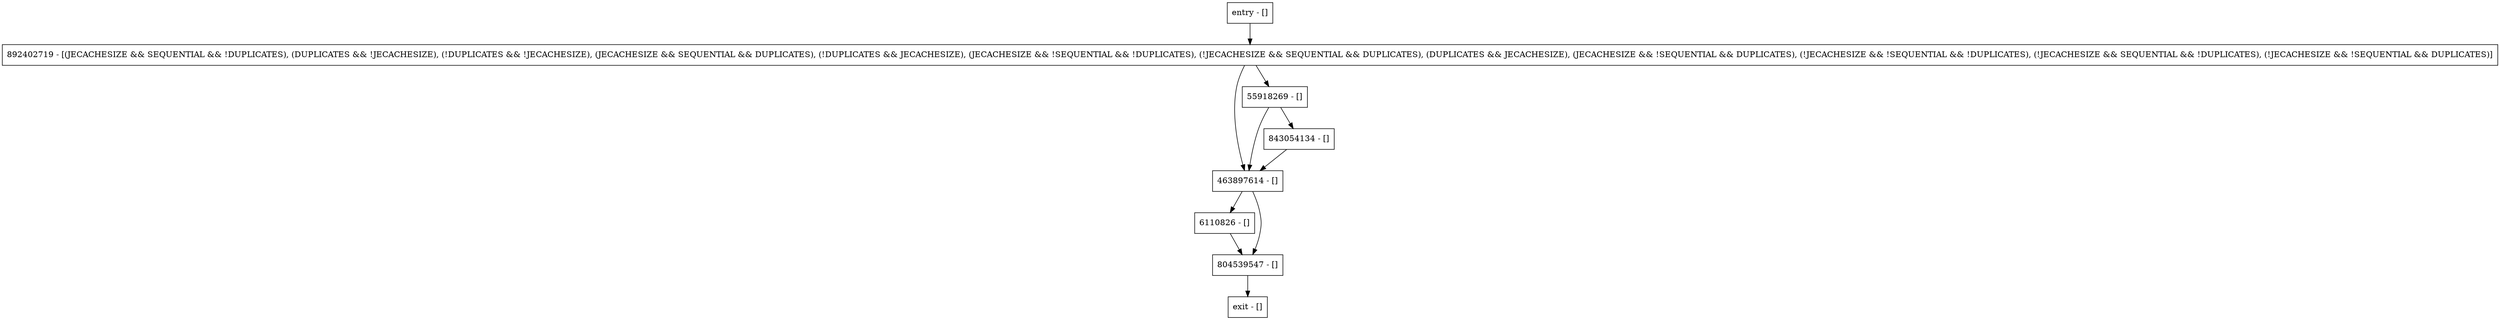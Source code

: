 digraph getEntryInMemorySize {
node [shape=record];
892402719 [label="892402719 - [(JECACHESIZE && SEQUENTIAL && !DUPLICATES), (DUPLICATES && !JECACHESIZE), (!DUPLICATES && !JECACHESIZE), (JECACHESIZE && SEQUENTIAL && DUPLICATES), (!DUPLICATES && JECACHESIZE), (JECACHESIZE && !SEQUENTIAL && !DUPLICATES), (!JECACHESIZE && SEQUENTIAL && DUPLICATES), (DUPLICATES && JECACHESIZE), (JECACHESIZE && !SEQUENTIAL && DUPLICATES), (!JECACHESIZE && !SEQUENTIAL && !DUPLICATES), (!JECACHESIZE && SEQUENTIAL && !DUPLICATES), (!JECACHESIZE && !SEQUENTIAL && DUPLICATES)]"];
entry [label="entry - []"];
exit [label="exit - []"];
463897614 [label="463897614 - []"];
843054134 [label="843054134 - []"];
6110826 [label="6110826 - []"];
804539547 [label="804539547 - []"];
55918269 [label="55918269 - []"];
entry;
exit;
892402719 -> 463897614;
892402719 -> 55918269;
entry -> 892402719;
463897614 -> 6110826;
463897614 -> 804539547;
843054134 -> 463897614;
6110826 -> 804539547;
804539547 -> exit;
55918269 -> 463897614;
55918269 -> 843054134;
}
